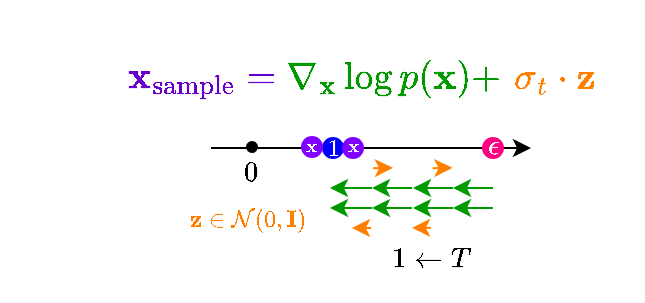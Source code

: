 <mxfile version="24.7.17">
  <diagram name="Page-1" id="_gRGWOFDqU3hSQWJzQTY">
    <mxGraphModel dx="405" dy="1382" grid="1" gridSize="10" guides="1" tooltips="1" connect="1" arrows="1" fold="1" page="1" pageScale="1" pageWidth="850" pageHeight="1100" background="none" math="1" shadow="0">
      <root>
        <mxCell id="0" />
        <mxCell id="1" parent="0" />
        <mxCell id="vsRgP92jTyw3C7przkWq-59" value="$$\sigma_t \cdot \mathbf{z}$$" style="text;html=1;align=center;verticalAlign=middle;whiteSpace=wrap;rounded=0;fontSize=16;fontColor=#FF8000;" parent="1" vertex="1">
          <mxGeometry x="585.5" y="-670" width="50" height="30" as="geometry" />
        </mxCell>
        <mxCell id="vsRgP92jTyw3C7przkWq-60" value="$$ \nabla_\mathbf{x} \log p(\mathbf{x})+$$" style="text;html=1;align=center;verticalAlign=middle;whiteSpace=wrap;rounded=0;fontSize=16;fontColor=#009900;" parent="1" vertex="1">
          <mxGeometry x="475.5" y="-670" width="110" height="30" as="geometry" />
        </mxCell>
        <mxCell id="vsRgP92jTyw3C7przkWq-95" value="$$\mathbf{x}_{\text{sample}} = $$" style="text;html=1;align=center;verticalAlign=middle;whiteSpace=wrap;rounded=0;fontSize=16;fontColor=#6600CC;" parent="1" vertex="1">
          <mxGeometry x="400" y="-670" width="70" height="30" as="geometry" />
        </mxCell>
        <mxCell id="vsRgP92jTyw3C7przkWq-158" value="" style="endArrow=classic;html=1;rounded=0;" parent="1" edge="1">
          <mxGeometry width="50" height="50" relative="1" as="geometry">
            <mxPoint x="439.5" y="-620" as="sourcePoint" />
            <mxPoint x="599.5" y="-620" as="targetPoint" />
          </mxGeometry>
        </mxCell>
        <mxCell id="vsRgP92jTyw3C7przkWq-159" value="" style="ellipse;whiteSpace=wrap;html=1;fillColor=#000000;" parent="1" vertex="1">
          <mxGeometry x="457.5" y="-623" width="5" height="5" as="geometry" />
        </mxCell>
        <mxCell id="vsRgP92jTyw3C7przkWq-160" value="$$0$$" style="text;html=1;align=center;verticalAlign=middle;whiteSpace=wrap;rounded=0;" parent="1" vertex="1">
          <mxGeometry x="439.5" y="-617" width="40" height="18" as="geometry" />
        </mxCell>
        <mxCell id="vsRgP92jTyw3C7przkWq-166" value="$$1$$" style="ellipse;whiteSpace=wrap;html=1;fillColor=#0000FF;strokeColor=#0000FF;fontColor=#FFFFFF;fontSize=10;" parent="1" vertex="1">
          <mxGeometry x="495.5" y="-625" width="10" height="10" as="geometry" />
        </mxCell>
        <mxCell id="vsRgP92jTyw3C7przkWq-172" value="$$\mathbf{x}$$" style="ellipse;whiteSpace=wrap;html=1;fillColor=#7F00FF;strokeColor=#7F00FF;fontColor=#FFFFFF;spacingTop=0;fontSize=8;" parent="1" vertex="1">
          <mxGeometry x="485" y="-625.5" width="10" height="10" as="geometry" />
        </mxCell>
        <mxCell id="OIEMgDP7otDQHpOeGZCA-16" value="$$\epsilon$$" style="ellipse;whiteSpace=wrap;html=1;fillColor=#FF0080;strokeColor=#FF0080;fontColor=#FFFFFF;spacingTop=-2;" parent="1" vertex="1">
          <mxGeometry x="575.5" y="-625" width="10" height="10" as="geometry" />
        </mxCell>
        <mxCell id="OIEMgDP7otDQHpOeGZCA-20" value="$$\mathbf{x}$$" style="ellipse;whiteSpace=wrap;html=1;fillColor=#7F00FF;strokeColor=#7F00FF;fontColor=#FFFFFF;spacingTop=0;fontSize=8;" parent="1" vertex="1">
          <mxGeometry x="505.5" y="-625" width="10" height="10" as="geometry" />
        </mxCell>
        <mxCell id="OIEMgDP7otDQHpOeGZCA-23" value="" style="endArrow=classic;startArrow=none;html=1;rounded=0;fontColor=default;strokeColor=#009900;fontSize=8;startFill=0;labelBackgroundColor=none;spacingTop=-14;" parent="1" edge="1">
          <mxGeometry width="50" height="50" relative="1" as="geometry">
            <mxPoint x="580.5" y="-600" as="sourcePoint" />
            <mxPoint x="560.5" y="-600" as="targetPoint" />
          </mxGeometry>
        </mxCell>
        <mxCell id="OIEMgDP7otDQHpOeGZCA-24" value="" style="endArrow=classic;startArrow=none;html=1;rounded=0;fontColor=default;strokeColor=#009900;fontSize=8;startFill=0;labelBackgroundColor=none;spacingTop=-14;" parent="1" edge="1">
          <mxGeometry width="50" height="50" relative="1" as="geometry">
            <mxPoint x="560.5" y="-600" as="sourcePoint" />
            <mxPoint x="540.5" y="-600" as="targetPoint" />
          </mxGeometry>
        </mxCell>
        <mxCell id="OIEMgDP7otDQHpOeGZCA-25" value="" style="endArrow=classic;startArrow=none;html=1;rounded=0;fontColor=default;strokeColor=#009900;fontSize=8;startFill=0;labelBackgroundColor=none;spacingTop=-14;" parent="1" edge="1">
          <mxGeometry width="50" height="50" relative="1" as="geometry">
            <mxPoint x="540" y="-600" as="sourcePoint" />
            <mxPoint x="520" y="-600" as="targetPoint" />
          </mxGeometry>
        </mxCell>
        <mxCell id="OIEMgDP7otDQHpOeGZCA-26" value="" style="endArrow=classic;startArrow=none;html=1;rounded=0;fontColor=none;strokeColor=#FF8000;fontSize=8;startFill=0;labelBackgroundColor=none;spacingTop=-14;noLabel=1;" parent="1" edge="1">
          <mxGeometry width="50" height="50" relative="1" as="geometry">
            <mxPoint x="520.5" y="-609.92" as="sourcePoint" />
            <mxPoint x="530.5" y="-610.08" as="targetPoint" />
          </mxGeometry>
        </mxCell>
        <mxCell id="OIEMgDP7otDQHpOeGZCA-27" value="" style="endArrow=classic;startArrow=none;html=1;rounded=0;fontColor=default;strokeColor=#009900;fontSize=8;startFill=0;labelBackgroundColor=none;spacingTop=-14;" parent="1" edge="1">
          <mxGeometry width="50" height="50" relative="1" as="geometry">
            <mxPoint x="580.5" y="-590" as="sourcePoint" />
            <mxPoint x="560.5" y="-590" as="targetPoint" />
          </mxGeometry>
        </mxCell>
        <mxCell id="OIEMgDP7otDQHpOeGZCA-28" value="" style="endArrow=classic;startArrow=none;html=1;rounded=0;fontColor=default;strokeColor=#009900;fontSize=8;startFill=0;labelBackgroundColor=none;spacingTop=-14;" parent="1" edge="1">
          <mxGeometry width="50" height="50" relative="1" as="geometry">
            <mxPoint x="560.5" y="-590" as="sourcePoint" />
            <mxPoint x="540.5" y="-590" as="targetPoint" />
          </mxGeometry>
        </mxCell>
        <mxCell id="OIEMgDP7otDQHpOeGZCA-29" value="" style="endArrow=classic;startArrow=none;html=1;rounded=0;fontColor=default;strokeColor=#009900;fontSize=8;startFill=0;labelBackgroundColor=none;spacingTop=-14;" parent="1" edge="1">
          <mxGeometry width="50" height="50" relative="1" as="geometry">
            <mxPoint x="540" y="-590" as="sourcePoint" />
            <mxPoint x="520" y="-590" as="targetPoint" />
          </mxGeometry>
        </mxCell>
        <mxCell id="OIEMgDP7otDQHpOeGZCA-30" value="" style="endArrow=classic;startArrow=none;html=1;rounded=0;fontColor=none;strokeColor=#FF8000;fontSize=8;startFill=0;labelBackgroundColor=none;spacingTop=-14;noLabel=1;" parent="1" edge="1">
          <mxGeometry width="50" height="50" relative="1" as="geometry">
            <mxPoint x="519.5" y="-580.0" as="sourcePoint" />
            <mxPoint x="510" y="-580" as="targetPoint" />
          </mxGeometry>
        </mxCell>
        <mxCell id="OIEMgDP7otDQHpOeGZCA-33" value="&lt;span style=&quot;color: rgb(255, 128, 0); font-size: 10px;&quot;&gt;$$\mathbf{z} \in \mathcal{N}(0, \mathbf{I})$$&lt;/span&gt;" style="text;html=1;align=center;verticalAlign=middle;whiteSpace=wrap;rounded=0;fontSize=10;" parent="1" vertex="1">
          <mxGeometry x="425" y="-599" width="67" height="30" as="geometry" />
        </mxCell>
        <mxCell id="SKEq8fiYGF0kADwugxDa-7" value="" style="endArrow=classic;startArrow=none;html=1;rounded=0;fontColor=default;strokeColor=#009900;fontSize=8;startFill=0;labelBackgroundColor=none;spacingTop=-14;" parent="1" edge="1">
          <mxGeometry width="50" height="50" relative="1" as="geometry">
            <mxPoint x="520" y="-600" as="sourcePoint" />
            <mxPoint x="499" y="-600" as="targetPoint" />
          </mxGeometry>
        </mxCell>
        <mxCell id="SKEq8fiYGF0kADwugxDa-9" value="" style="endArrow=classic;startArrow=none;html=1;rounded=0;fontColor=default;strokeColor=#009900;fontSize=8;startFill=0;labelBackgroundColor=none;spacingTop=-14;" parent="1" edge="1">
          <mxGeometry width="50" height="50" relative="1" as="geometry">
            <mxPoint x="520" y="-590" as="sourcePoint" />
            <mxPoint x="499" y="-590" as="targetPoint" />
          </mxGeometry>
        </mxCell>
        <mxCell id="GpIdRcwXSRXWzWUyjJwU-1" value="" style="endArrow=classic;startArrow=none;html=1;rounded=0;fontColor=none;strokeColor=#FF8000;fontSize=8;startFill=0;labelBackgroundColor=none;spacingTop=-14;noLabel=1;" parent="1" edge="1">
          <mxGeometry width="50" height="50" relative="1" as="geometry">
            <mxPoint x="550.25" y="-609.92" as="sourcePoint" />
            <mxPoint x="560.25" y="-610.08" as="targetPoint" />
          </mxGeometry>
        </mxCell>
        <mxCell id="GpIdRcwXSRXWzWUyjJwU-2" value="" style="endArrow=classic;startArrow=none;html=1;rounded=0;fontColor=none;strokeColor=#FF8000;fontSize=8;startFill=0;labelBackgroundColor=none;spacingTop=-14;noLabel=1;" parent="1" edge="1">
          <mxGeometry width="50" height="50" relative="1" as="geometry">
            <mxPoint x="549.5" y="-580.08" as="sourcePoint" />
            <mxPoint x="540" y="-580.08" as="targetPoint" />
          </mxGeometry>
        </mxCell>
        <mxCell id="GpIdRcwXSRXWzWUyjJwU-3" value="$$1 \leftarrow T$$" style="text;html=1;align=center;verticalAlign=middle;whiteSpace=wrap;rounded=0;" parent="1" vertex="1">
          <mxGeometry x="520" y="-570" width="60" height="10" as="geometry" />
        </mxCell>
      </root>
    </mxGraphModel>
  </diagram>
</mxfile>
